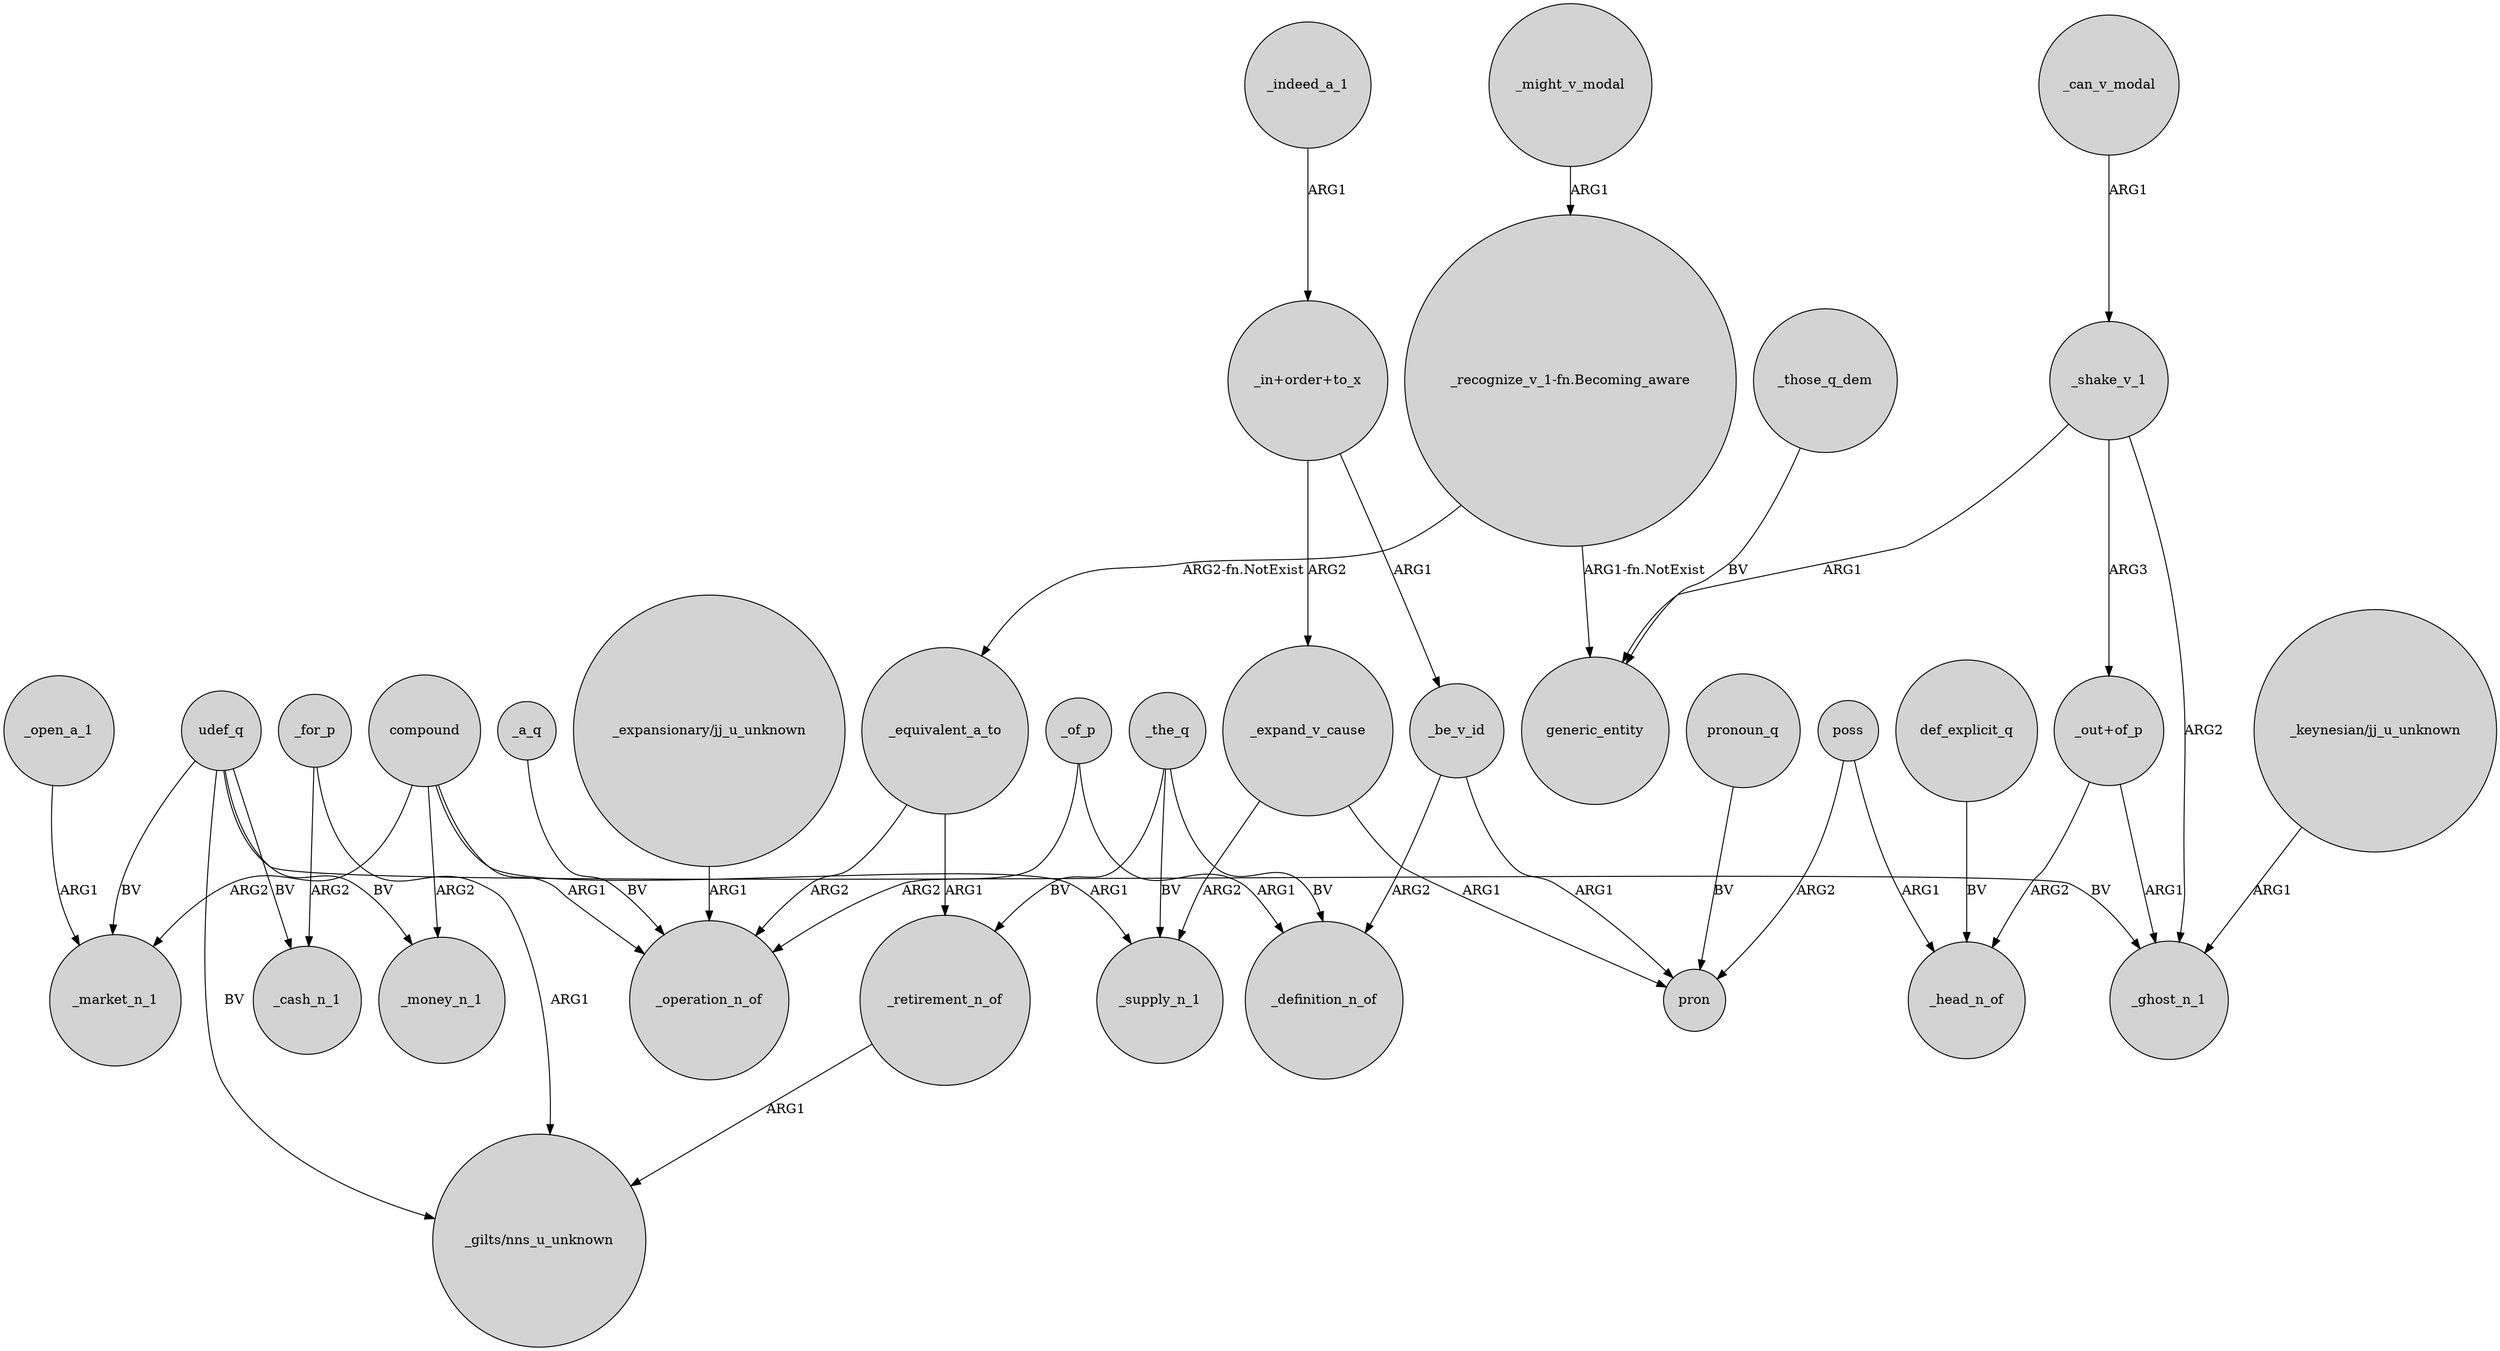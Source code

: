 digraph {
	node [shape=circle style=filled]
	compound -> _market_n_1 [label=ARG2]
	compound -> _operation_n_of [label=ARG1]
	udef_q -> _money_n_1 [label=BV]
	_a_q -> _operation_n_of [label=BV]
	_for_p -> "_gilts/nns_u_unknown" [label=ARG1]
	_the_q -> _retirement_n_of [label=BV]
	"_in+order+to_x" -> _expand_v_cause [label=ARG2]
	poss -> _head_n_of [label=ARG1]
	_expand_v_cause -> pron [label=ARG1]
	poss -> pron [label=ARG2]
	_can_v_modal -> _shake_v_1 [label=ARG1]
	udef_q -> "_gilts/nns_u_unknown" [label=BV]
	udef_q -> _cash_n_1 [label=BV]
	_for_p -> _cash_n_1 [label=ARG2]
	"_in+order+to_x" -> _be_v_id [label=ARG1]
	def_explicit_q -> _head_n_of [label=BV]
	"_out+of_p" -> _ghost_n_1 [label=ARG1]
	"_recognize_v_1-fn.Becoming_aware" -> generic_entity [label="ARG1-fn.NotExist"]
	udef_q -> _market_n_1 [label=BV]
	_shake_v_1 -> _ghost_n_1 [label=ARG2]
	_be_v_id -> pron [label=ARG1]
	_equivalent_a_to -> _operation_n_of [label=ARG2]
	_retirement_n_of -> "_gilts/nns_u_unknown" [label=ARG1]
	_expand_v_cause -> _supply_n_1 [label=ARG2]
	_shake_v_1 -> "_out+of_p" [label=ARG3]
	_indeed_a_1 -> "_in+order+to_x" [label=ARG1]
	pronoun_q -> pron [label=BV]
	_the_q -> _supply_n_1 [label=BV]
	udef_q -> _ghost_n_1 [label=BV]
	_open_a_1 -> _market_n_1 [label=ARG1]
	compound -> _money_n_1 [label=ARG2]
	"_recognize_v_1-fn.Becoming_aware" -> _equivalent_a_to [label="ARG2-fn.NotExist"]
	_equivalent_a_to -> _retirement_n_of [label=ARG1]
	compound -> _supply_n_1 [label=ARG1]
	_be_v_id -> _definition_n_of [label=ARG2]
	_shake_v_1 -> generic_entity [label=ARG1]
	"_expansionary/jj_u_unknown" -> _operation_n_of [label=ARG1]
	_of_p -> _definition_n_of [label=ARG1]
	"_out+of_p" -> _head_n_of [label=ARG2]
	_the_q -> _definition_n_of [label=BV]
	"_keynesian/jj_u_unknown" -> _ghost_n_1 [label=ARG1]
	_of_p -> _operation_n_of [label=ARG2]
	_those_q_dem -> generic_entity [label=BV]
	_might_v_modal -> "_recognize_v_1-fn.Becoming_aware" [label=ARG1]
}
